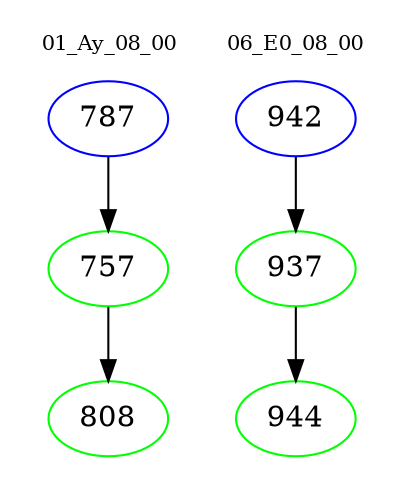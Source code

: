 digraph{
subgraph cluster_0 {
color = white
label = "01_Ay_08_00";
fontsize=10;
T0_787 [label="787", color="blue"]
T0_787 -> T0_757 [color="black"]
T0_757 [label="757", color="green"]
T0_757 -> T0_808 [color="black"]
T0_808 [label="808", color="green"]
}
subgraph cluster_1 {
color = white
label = "06_E0_08_00";
fontsize=10;
T1_942 [label="942", color="blue"]
T1_942 -> T1_937 [color="black"]
T1_937 [label="937", color="green"]
T1_937 -> T1_944 [color="black"]
T1_944 [label="944", color="green"]
}
}
